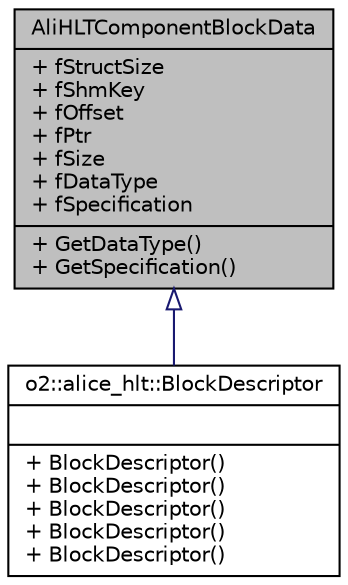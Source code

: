 digraph "AliHLTComponentBlockData"
{
 // INTERACTIVE_SVG=YES
  bgcolor="transparent";
  edge [fontname="Helvetica",fontsize="10",labelfontname="Helvetica",labelfontsize="10"];
  node [fontname="Helvetica",fontsize="10",shape=record];
  Node1 [label="{AliHLTComponentBlockData\n|+ fStructSize\l+ fShmKey\l+ fOffset\l+ fPtr\l+ fSize\l+ fDataType\l+ fSpecification\l|+ GetDataType()\l+ GetSpecification()\l}",height=0.2,width=0.4,color="black", fillcolor="grey75", style="filled", fontcolor="black"];
  Node1 -> Node2 [dir="back",color="midnightblue",fontsize="10",style="solid",arrowtail="onormal",fontname="Helvetica"];
  Node2 [label="{o2::alice_hlt::BlockDescriptor\n||+ BlockDescriptor()\l+ BlockDescriptor()\l+ BlockDescriptor()\l+ BlockDescriptor()\l+ BlockDescriptor()\l}",height=0.2,width=0.4,color="black",URL="$dc/d1a/structo2_1_1alice__hlt_1_1BlockDescriptor.html"];
}
